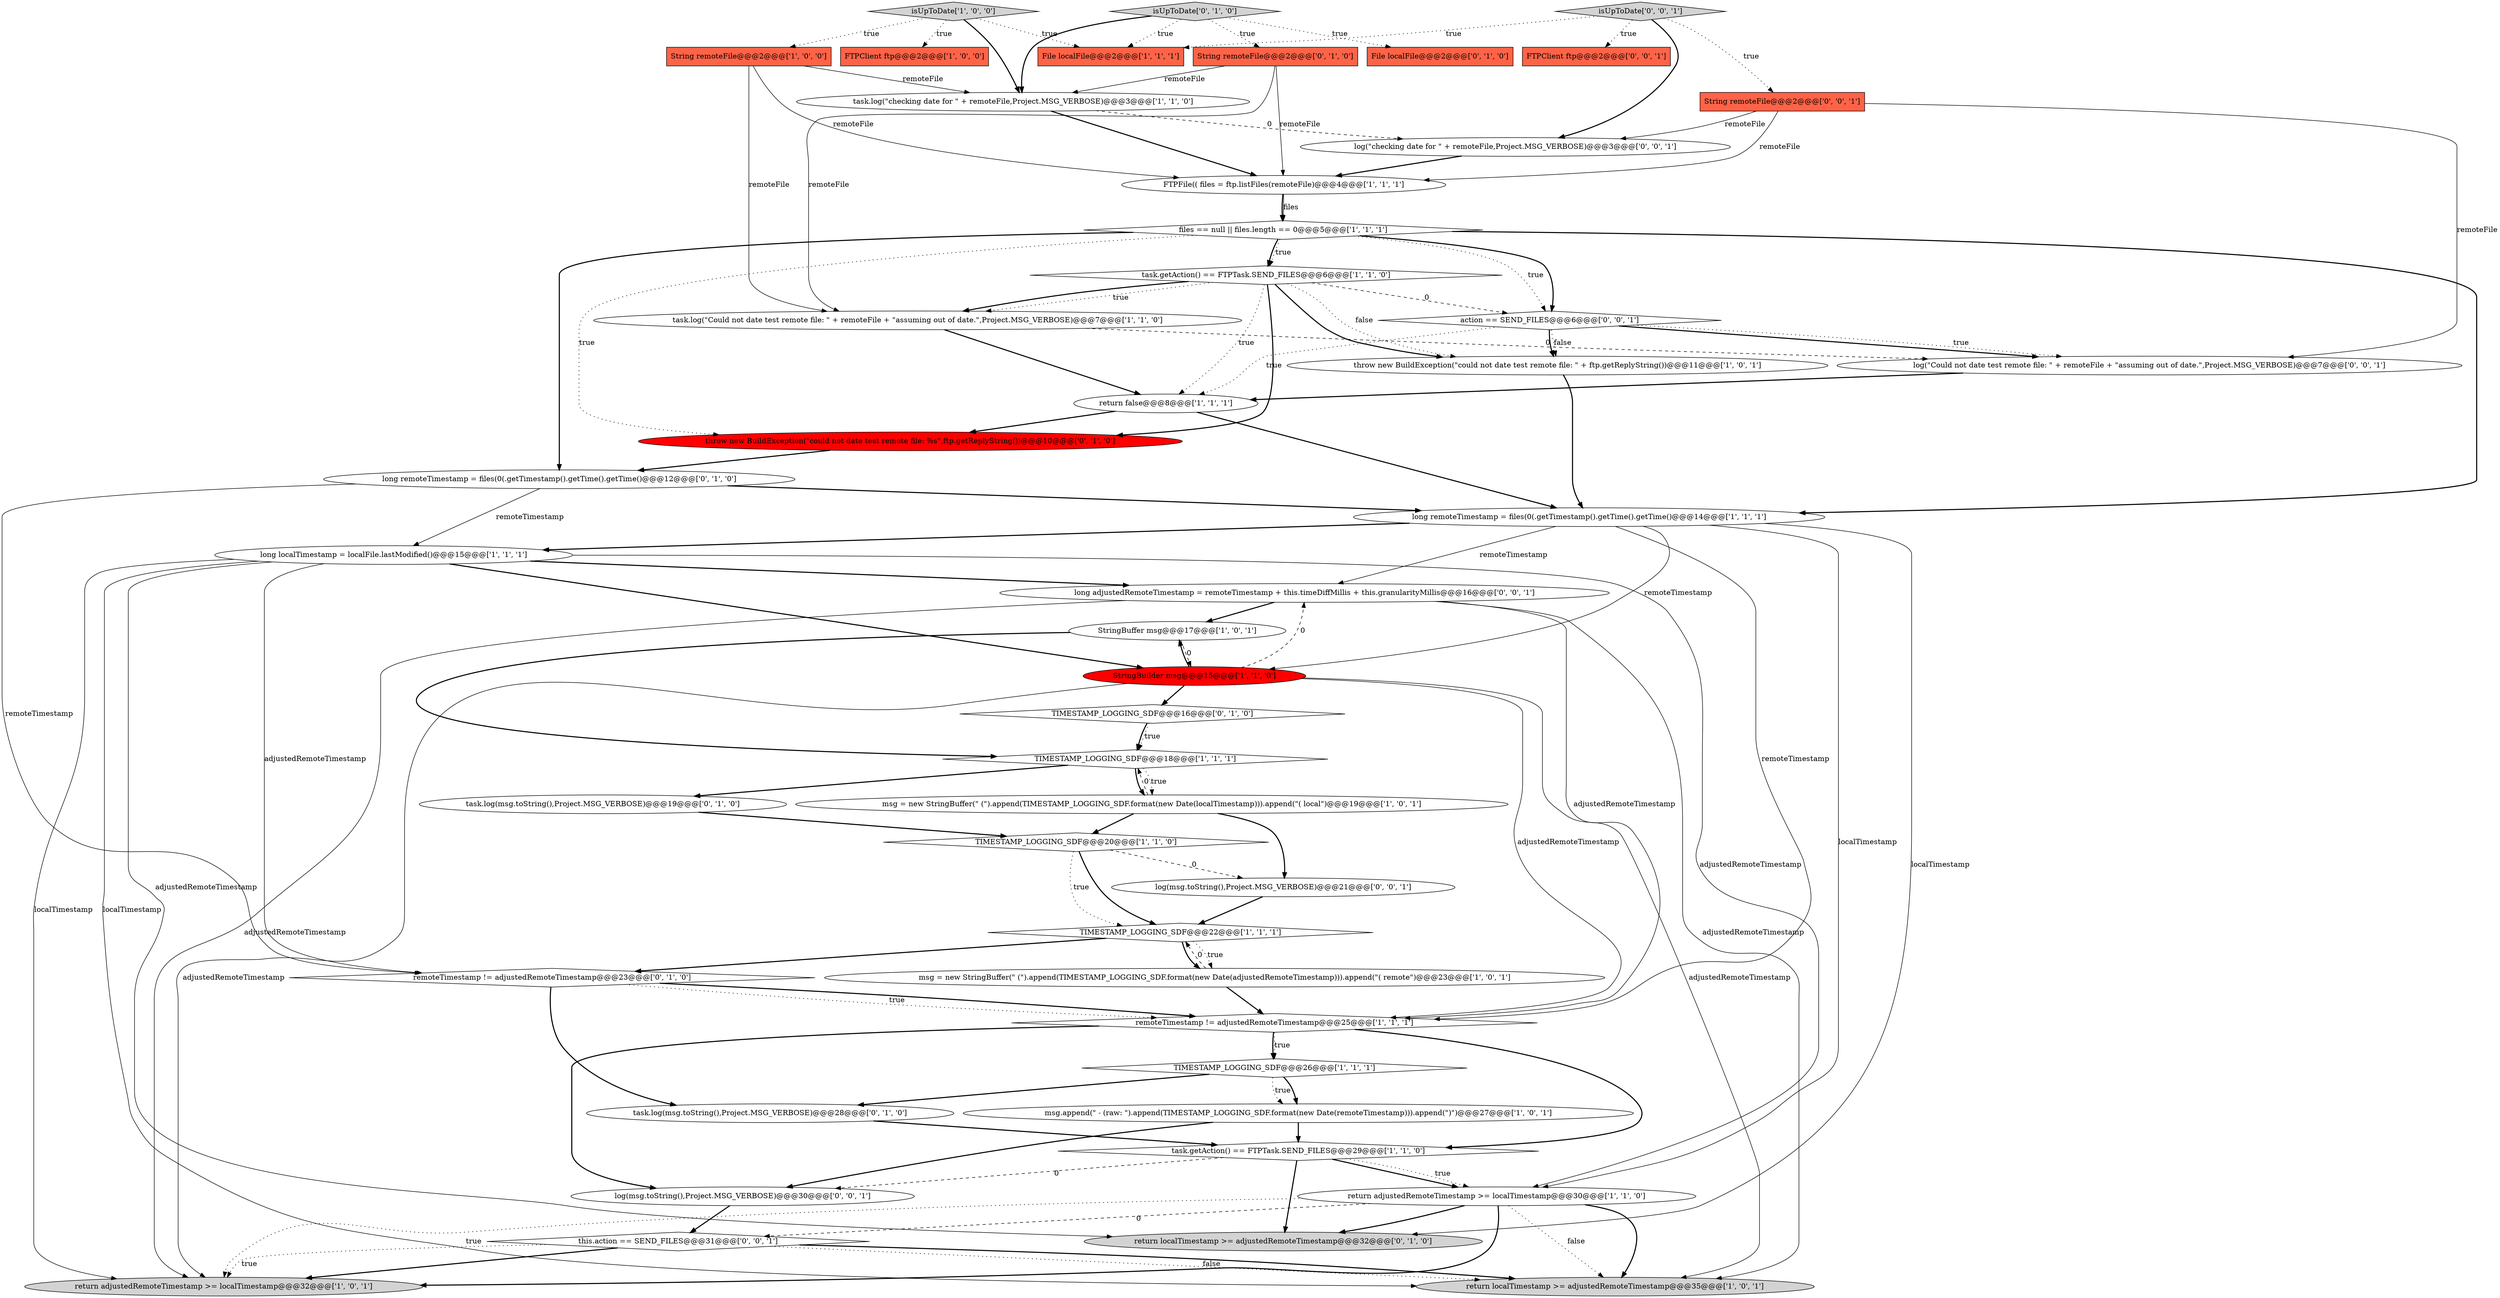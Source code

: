 digraph {
41 [style = filled, label = "log(\"Could not date test remote file: \" + remoteFile + \"assuming out of date.\",Project.MSG_VERBOSE)@@@7@@@['0', '0', '1']", fillcolor = white, shape = ellipse image = "AAA0AAABBB3BBB"];
9 [style = filled, label = "StringBuffer msg@@@17@@@['1', '0', '1']", fillcolor = white, shape = ellipse image = "AAA0AAABBB1BBB"];
7 [style = filled, label = "long remoteTimestamp = files(0(.getTimestamp().getTime().getTime()@@@14@@@['1', '1', '1']", fillcolor = white, shape = ellipse image = "AAA0AAABBB1BBB"];
2 [style = filled, label = "isUpToDate['1', '0', '0']", fillcolor = lightgray, shape = diamond image = "AAA0AAABBB1BBB"];
37 [style = filled, label = "this.action == SEND_FILES@@@31@@@['0', '0', '1']", fillcolor = white, shape = diamond image = "AAA0AAABBB3BBB"];
1 [style = filled, label = "FTPClient ftp@@@2@@@['1', '0', '0']", fillcolor = tomato, shape = box image = "AAA0AAABBB1BBB"];
46 [style = filled, label = "long adjustedRemoteTimestamp = remoteTimestamp + this.timeDiffMillis + this.granularityMillis@@@16@@@['0', '0', '1']", fillcolor = white, shape = ellipse image = "AAA0AAABBB3BBB"];
4 [style = filled, label = "TIMESTAMP_LOGGING_SDF@@@26@@@['1', '1', '1']", fillcolor = white, shape = diamond image = "AAA0AAABBB1BBB"];
33 [style = filled, label = "task.log(msg.toString(),Project.MSG_VERBOSE)@@@28@@@['0', '1', '0']", fillcolor = white, shape = ellipse image = "AAA0AAABBB2BBB"];
43 [style = filled, label = "log(msg.toString(),Project.MSG_VERBOSE)@@@30@@@['0', '0', '1']", fillcolor = white, shape = ellipse image = "AAA0AAABBB3BBB"];
23 [style = filled, label = "task.getAction() == FTPTask.SEND_FILES@@@29@@@['1', '1', '0']", fillcolor = white, shape = diamond image = "AAA0AAABBB1BBB"];
18 [style = filled, label = "TIMESTAMP_LOGGING_SDF@@@18@@@['1', '1', '1']", fillcolor = white, shape = diamond image = "AAA0AAABBB1BBB"];
14 [style = filled, label = "task.log(\"Could not date test remote file: \" + remoteFile + \"assuming out of date.\",Project.MSG_VERBOSE)@@@7@@@['1', '1', '0']", fillcolor = white, shape = ellipse image = "AAA0AAABBB1BBB"];
25 [style = filled, label = "FTPFile(( files = ftp.listFiles(remoteFile)@@@4@@@['1', '1', '1']", fillcolor = white, shape = ellipse image = "AAA0AAABBB1BBB"];
27 [style = filled, label = "throw new BuildException(\"could not date test remote file: %s\",ftp.getReplyString())@@@10@@@['0', '1', '0']", fillcolor = red, shape = ellipse image = "AAA1AAABBB2BBB"];
10 [style = filled, label = "msg = new StringBuffer(\" (\").append(TIMESTAMP_LOGGING_SDF.format(new Date(localTimestamp))).append(\"( local\")@@@19@@@['1', '0', '1']", fillcolor = white, shape = ellipse image = "AAA0AAABBB1BBB"];
35 [style = filled, label = "return localTimestamp >= adjustedRemoteTimestamp@@@32@@@['0', '1', '0']", fillcolor = lightgray, shape = ellipse image = "AAA0AAABBB2BBB"];
0 [style = filled, label = "String remoteFile@@@2@@@['1', '0', '0']", fillcolor = tomato, shape = box image = "AAA0AAABBB1BBB"];
8 [style = filled, label = "return localTimestamp >= adjustedRemoteTimestamp@@@35@@@['1', '0', '1']", fillcolor = lightgray, shape = ellipse image = "AAA0AAABBB1BBB"];
39 [style = filled, label = "log(msg.toString(),Project.MSG_VERBOSE)@@@21@@@['0', '0', '1']", fillcolor = white, shape = ellipse image = "AAA0AAABBB3BBB"];
42 [style = filled, label = "log(\"checking date for \" + remoteFile,Project.MSG_VERBOSE)@@@3@@@['0', '0', '1']", fillcolor = white, shape = ellipse image = "AAA0AAABBB3BBB"];
38 [style = filled, label = "String remoteFile@@@2@@@['0', '0', '1']", fillcolor = tomato, shape = box image = "AAA0AAABBB3BBB"];
44 [style = filled, label = "action == SEND_FILES@@@6@@@['0', '0', '1']", fillcolor = white, shape = diamond image = "AAA0AAABBB3BBB"];
15 [style = filled, label = "files == null || files.length == 0@@@5@@@['1', '1', '1']", fillcolor = white, shape = diamond image = "AAA0AAABBB1BBB"];
11 [style = filled, label = "msg.append(\" - (raw: \").append(TIMESTAMP_LOGGING_SDF.format(new Date(remoteTimestamp))).append(\")\")@@@27@@@['1', '0', '1']", fillcolor = white, shape = ellipse image = "AAA0AAABBB1BBB"];
21 [style = filled, label = "task.log(\"checking date for \" + remoteFile,Project.MSG_VERBOSE)@@@3@@@['1', '1', '0']", fillcolor = white, shape = ellipse image = "AAA0AAABBB1BBB"];
6 [style = filled, label = "StringBuilder msg@@@15@@@['1', '1', '0']", fillcolor = red, shape = ellipse image = "AAA1AAABBB1BBB"];
32 [style = filled, label = "TIMESTAMP_LOGGING_SDF@@@16@@@['0', '1', '0']", fillcolor = white, shape = diamond image = "AAA0AAABBB2BBB"];
45 [style = filled, label = "isUpToDate['0', '0', '1']", fillcolor = lightgray, shape = diamond image = "AAA0AAABBB3BBB"];
5 [style = filled, label = "File localFile@@@2@@@['1', '1', '1']", fillcolor = tomato, shape = box image = "AAA0AAABBB1BBB"];
29 [style = filled, label = "long remoteTimestamp = files(0(.getTimestamp().getTime().getTime()@@@12@@@['0', '1', '0']", fillcolor = white, shape = ellipse image = "AAA0AAABBB2BBB"];
3 [style = filled, label = "msg = new StringBuffer(\" (\").append(TIMESTAMP_LOGGING_SDF.format(new Date(adjustedRemoteTimestamp))).append(\"( remote\")@@@23@@@['1', '0', '1']", fillcolor = white, shape = ellipse image = "AAA0AAABBB1BBB"];
40 [style = filled, label = "FTPClient ftp@@@2@@@['0', '0', '1']", fillcolor = tomato, shape = box image = "AAA0AAABBB3BBB"];
13 [style = filled, label = "return false@@@8@@@['1', '1', '1']", fillcolor = white, shape = ellipse image = "AAA0AAABBB1BBB"];
34 [style = filled, label = "task.log(msg.toString(),Project.MSG_VERBOSE)@@@19@@@['0', '1', '0']", fillcolor = white, shape = ellipse image = "AAA0AAABBB2BBB"];
19 [style = filled, label = "remoteTimestamp != adjustedRemoteTimestamp@@@25@@@['1', '1', '1']", fillcolor = white, shape = diamond image = "AAA0AAABBB1BBB"];
24 [style = filled, label = "TIMESTAMP_LOGGING_SDF@@@20@@@['1', '1', '0']", fillcolor = white, shape = diamond image = "AAA0AAABBB1BBB"];
31 [style = filled, label = "File localFile@@@2@@@['0', '1', '0']", fillcolor = tomato, shape = box image = "AAA0AAABBB2BBB"];
22 [style = filled, label = "throw new BuildException(\"could not date test remote file: \" + ftp.getReplyString())@@@11@@@['1', '0', '1']", fillcolor = white, shape = ellipse image = "AAA0AAABBB1BBB"];
26 [style = filled, label = "TIMESTAMP_LOGGING_SDF@@@22@@@['1', '1', '1']", fillcolor = white, shape = diamond image = "AAA0AAABBB1BBB"];
16 [style = filled, label = "long localTimestamp = localFile.lastModified()@@@15@@@['1', '1', '1']", fillcolor = white, shape = ellipse image = "AAA0AAABBB1BBB"];
12 [style = filled, label = "return adjustedRemoteTimestamp >= localTimestamp@@@30@@@['1', '1', '0']", fillcolor = white, shape = ellipse image = "AAA0AAABBB1BBB"];
20 [style = filled, label = "return adjustedRemoteTimestamp >= localTimestamp@@@32@@@['1', '0', '1']", fillcolor = lightgray, shape = ellipse image = "AAA0AAABBB1BBB"];
30 [style = filled, label = "remoteTimestamp != adjustedRemoteTimestamp@@@23@@@['0', '1', '0']", fillcolor = white, shape = diamond image = "AAA0AAABBB2BBB"];
17 [style = filled, label = "task.getAction() == FTPTask.SEND_FILES@@@6@@@['1', '1', '0']", fillcolor = white, shape = diamond image = "AAA0AAABBB1BBB"];
28 [style = filled, label = "isUpToDate['0', '1', '0']", fillcolor = lightgray, shape = diamond image = "AAA0AAABBB2BBB"];
36 [style = filled, label = "String remoteFile@@@2@@@['0', '1', '0']", fillcolor = tomato, shape = box image = "AAA0AAABBB2BBB"];
10->24 [style = bold, label=""];
7->19 [style = solid, label="remoteTimestamp"];
17->14 [style = dotted, label="true"];
7->6 [style = solid, label="remoteTimestamp"];
45->38 [style = dotted, label="true"];
24->39 [style = dashed, label="0"];
36->25 [style = solid, label="remoteFile"];
45->5 [style = dotted, label="true"];
23->43 [style = dashed, label="0"];
45->40 [style = dotted, label="true"];
15->17 [style = bold, label=""];
6->20 [style = solid, label="adjustedRemoteTimestamp"];
28->21 [style = bold, label=""];
37->8 [style = dotted, label="false"];
34->24 [style = bold, label=""];
12->20 [style = dotted, label="true"];
10->39 [style = bold, label=""];
3->19 [style = bold, label=""];
17->14 [style = bold, label=""];
7->12 [style = solid, label="localTimestamp"];
7->16 [style = bold, label=""];
45->42 [style = bold, label=""];
25->15 [style = bold, label=""];
23->12 [style = bold, label=""];
38->42 [style = solid, label="remoteFile"];
32->18 [style = bold, label=""];
17->27 [style = bold, label=""];
41->13 [style = bold, label=""];
10->18 [style = dashed, label="0"];
46->20 [style = solid, label="adjustedRemoteTimestamp"];
6->32 [style = bold, label=""];
2->0 [style = dotted, label="true"];
12->37 [style = dashed, label="0"];
29->30 [style = solid, label="remoteTimestamp"];
16->6 [style = bold, label=""];
30->19 [style = dotted, label="true"];
28->36 [style = dotted, label="true"];
11->43 [style = bold, label=""];
12->35 [style = bold, label=""];
21->25 [style = bold, label=""];
0->21 [style = solid, label="remoteFile"];
26->3 [style = dotted, label="true"];
22->7 [style = bold, label=""];
39->26 [style = bold, label=""];
15->27 [style = dotted, label="true"];
33->23 [style = bold, label=""];
23->35 [style = bold, label=""];
15->17 [style = dotted, label="true"];
44->13 [style = dotted, label="true"];
38->41 [style = solid, label="remoteFile"];
16->8 [style = solid, label="localTimestamp"];
30->19 [style = bold, label=""];
9->6 [style = dashed, label="0"];
46->8 [style = solid, label="adjustedRemoteTimestamp"];
7->35 [style = solid, label="localTimestamp"];
24->26 [style = dotted, label="true"];
19->4 [style = dotted, label="true"];
2->21 [style = bold, label=""];
44->41 [style = bold, label=""];
37->20 [style = dotted, label="true"];
44->22 [style = bold, label=""];
27->29 [style = bold, label=""];
15->29 [style = bold, label=""];
16->12 [style = solid, label="adjustedRemoteTimestamp"];
32->18 [style = dotted, label="true"];
46->9 [style = bold, label=""];
38->25 [style = solid, label="remoteFile"];
30->33 [style = bold, label=""];
3->26 [style = dashed, label="0"];
7->46 [style = solid, label="remoteTimestamp"];
42->25 [style = bold, label=""];
18->34 [style = bold, label=""];
26->3 [style = bold, label=""];
15->44 [style = dotted, label="true"];
12->20 [style = bold, label=""];
15->44 [style = bold, label=""];
4->11 [style = dotted, label="true"];
4->33 [style = bold, label=""];
21->42 [style = dashed, label="0"];
6->19 [style = solid, label="adjustedRemoteTimestamp"];
36->14 [style = solid, label="remoteFile"];
29->16 [style = solid, label="remoteTimestamp"];
18->10 [style = dotted, label="true"];
0->25 [style = solid, label="remoteFile"];
24->26 [style = bold, label=""];
17->22 [style = dotted, label="false"];
13->27 [style = bold, label=""];
9->18 [style = bold, label=""];
18->10 [style = bold, label=""];
6->8 [style = solid, label="adjustedRemoteTimestamp"];
12->8 [style = bold, label=""];
36->21 [style = solid, label="remoteFile"];
14->13 [style = bold, label=""];
37->8 [style = bold, label=""];
2->5 [style = dotted, label="true"];
19->43 [style = bold, label=""];
14->41 [style = dashed, label="0"];
16->46 [style = bold, label=""];
28->31 [style = dotted, label="true"];
44->22 [style = dotted, label="false"];
15->7 [style = bold, label=""];
0->14 [style = solid, label="remoteFile"];
37->20 [style = bold, label=""];
43->37 [style = bold, label=""];
16->30 [style = solid, label="adjustedRemoteTimestamp"];
17->22 [style = bold, label=""];
16->35 [style = solid, label="adjustedRemoteTimestamp"];
26->30 [style = bold, label=""];
6->46 [style = dashed, label="0"];
28->5 [style = dotted, label="true"];
17->44 [style = dashed, label="0"];
12->8 [style = dotted, label="false"];
2->1 [style = dotted, label="true"];
13->7 [style = bold, label=""];
19->23 [style = bold, label=""];
29->7 [style = bold, label=""];
16->20 [style = solid, label="localTimestamp"];
19->4 [style = bold, label=""];
6->9 [style = bold, label=""];
46->19 [style = solid, label="adjustedRemoteTimestamp"];
4->11 [style = bold, label=""];
17->13 [style = dotted, label="true"];
23->12 [style = dotted, label="true"];
11->23 [style = bold, label=""];
25->15 [style = solid, label="files"];
44->41 [style = dotted, label="true"];
}
